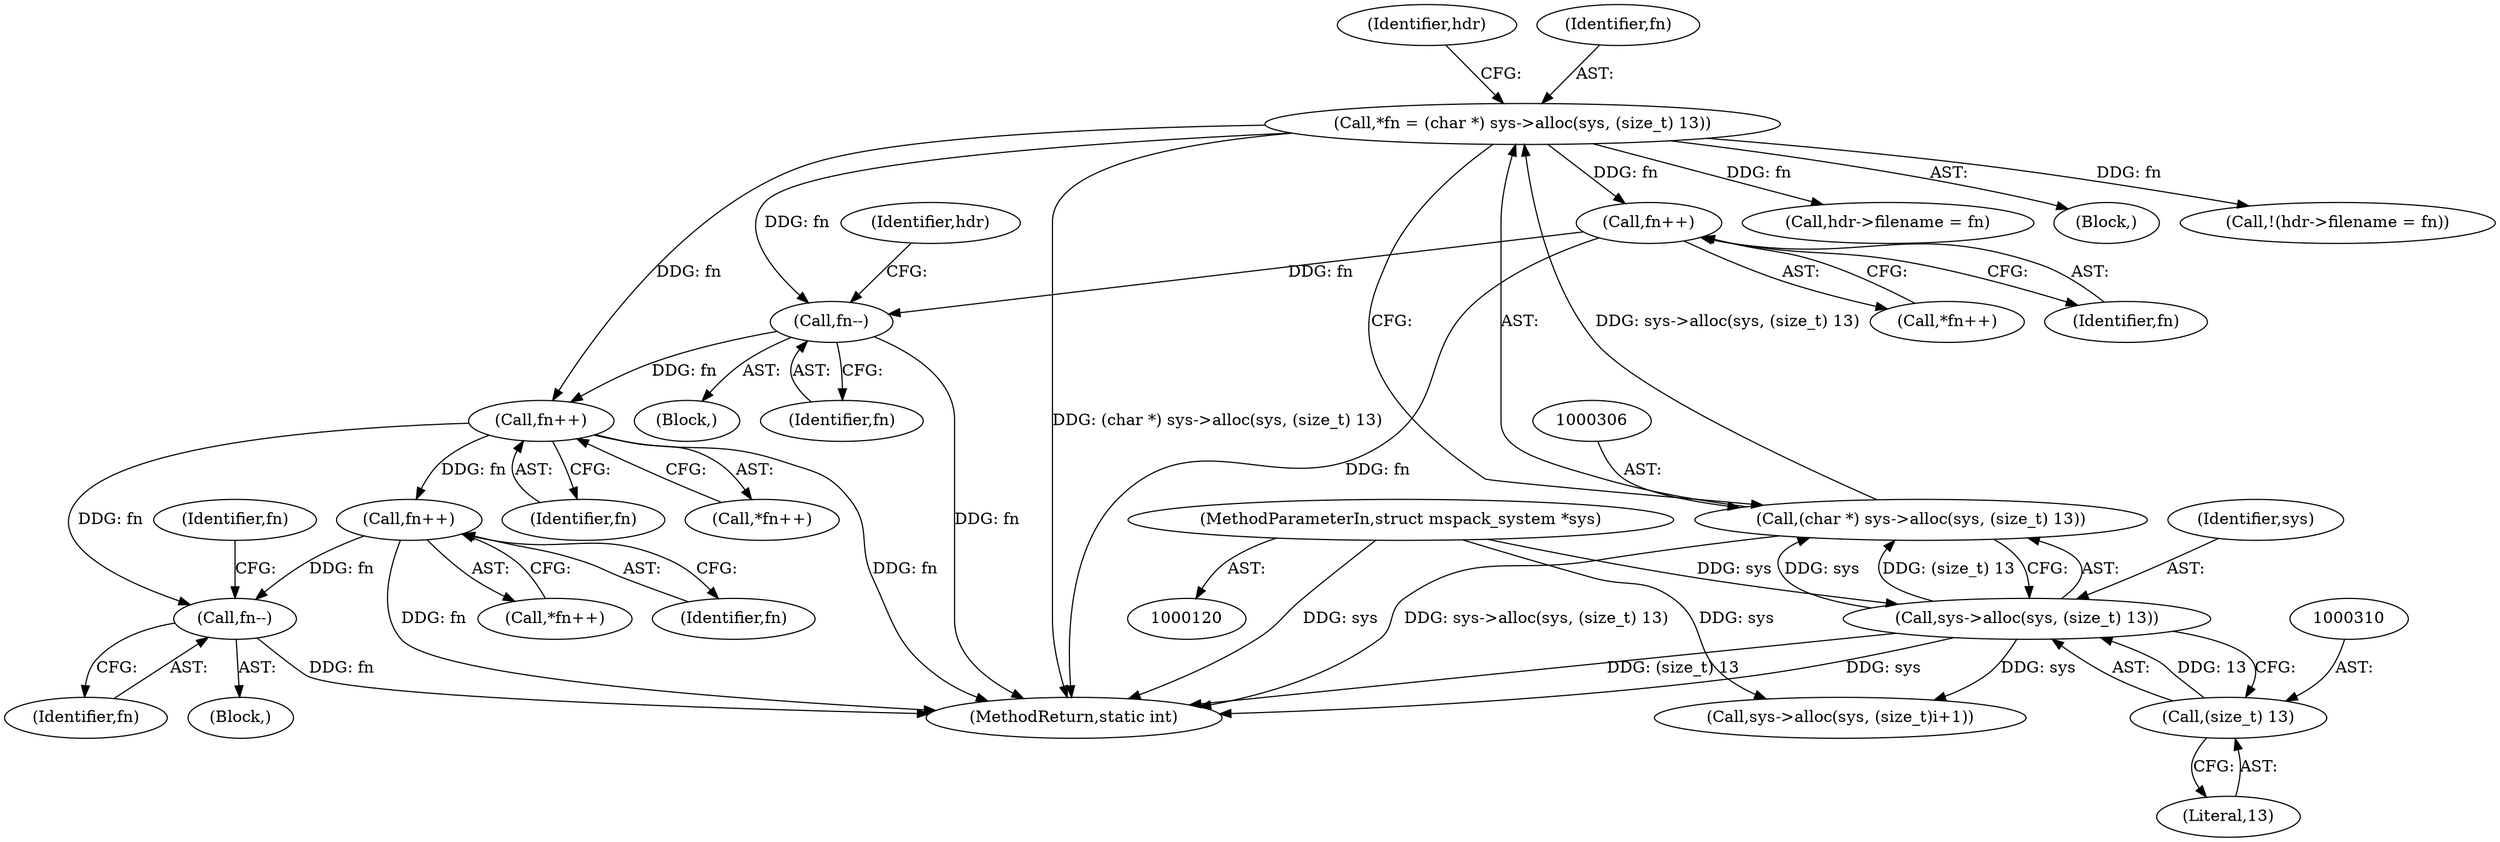 digraph "0_libmspack_0b0ef9344255ff5acfac6b7af09198ac9c9756c8@pointer" {
"1000427" [label="(Call,fn++)"];
"1000397" [label="(Call,fn++)"];
"1000386" [label="(Call,fn--)"];
"1000355" [label="(Call,fn++)"];
"1000303" [label="(Call,*fn = (char *) sys->alloc(sys, (size_t) 13))"];
"1000305" [label="(Call,(char *) sys->alloc(sys, (size_t) 13))"];
"1000307" [label="(Call,sys->alloc(sys, (size_t) 13))"];
"1000121" [label="(MethodParameterIn,struct mspack_system *sys)"];
"1000309" [label="(Call,(size_t) 13)"];
"1000458" [label="(Call,fn--)"];
"1000327" [label="(Block,)"];
"1000387" [label="(Identifier,fn)"];
"1000307" [label="(Call,sys->alloc(sys, (size_t) 13))"];
"1000355" [label="(Call,fn++)"];
"1000316" [label="(Identifier,hdr)"];
"1000427" [label="(Call,fn++)"];
"1000462" [label="(Identifier,fn)"];
"1000311" [label="(Literal,13)"];
"1000314" [label="(Call,hdr->filename = fn)"];
"1000398" [label="(Identifier,fn)"];
"1000386" [label="(Call,fn--)"];
"1000496" [label="(Call,sys->alloc(sys, (size_t)i+1))"];
"1000303" [label="(Call,*fn = (char *) sys->alloc(sys, (size_t) 13))"];
"1000458" [label="(Call,fn--)"];
"1000535" [label="(MethodReturn,static int)"];
"1000305" [label="(Call,(char *) sys->alloc(sys, (size_t) 13))"];
"1000309" [label="(Call,(size_t) 13)"];
"1000308" [label="(Identifier,sys)"];
"1000354" [label="(Call,*fn++)"];
"1000391" [label="(Identifier,hdr)"];
"1000396" [label="(Call,*fn++)"];
"1000300" [label="(Block,)"];
"1000304" [label="(Identifier,fn)"];
"1000397" [label="(Call,fn++)"];
"1000428" [label="(Identifier,fn)"];
"1000426" [label="(Call,*fn++)"];
"1000313" [label="(Call,!(hdr->filename = fn))"];
"1000356" [label="(Identifier,fn)"];
"1000394" [label="(Block,)"];
"1000459" [label="(Identifier,fn)"];
"1000121" [label="(MethodParameterIn,struct mspack_system *sys)"];
"1000427" -> "1000426"  [label="AST: "];
"1000427" -> "1000428"  [label="CFG: "];
"1000428" -> "1000427"  [label="AST: "];
"1000426" -> "1000427"  [label="CFG: "];
"1000427" -> "1000535"  [label="DDG: fn"];
"1000397" -> "1000427"  [label="DDG: fn"];
"1000427" -> "1000458"  [label="DDG: fn"];
"1000397" -> "1000396"  [label="AST: "];
"1000397" -> "1000398"  [label="CFG: "];
"1000398" -> "1000397"  [label="AST: "];
"1000396" -> "1000397"  [label="CFG: "];
"1000397" -> "1000535"  [label="DDG: fn"];
"1000386" -> "1000397"  [label="DDG: fn"];
"1000303" -> "1000397"  [label="DDG: fn"];
"1000397" -> "1000458"  [label="DDG: fn"];
"1000386" -> "1000327"  [label="AST: "];
"1000386" -> "1000387"  [label="CFG: "];
"1000387" -> "1000386"  [label="AST: "];
"1000391" -> "1000386"  [label="CFG: "];
"1000386" -> "1000535"  [label="DDG: fn"];
"1000355" -> "1000386"  [label="DDG: fn"];
"1000303" -> "1000386"  [label="DDG: fn"];
"1000355" -> "1000354"  [label="AST: "];
"1000355" -> "1000356"  [label="CFG: "];
"1000356" -> "1000355"  [label="AST: "];
"1000354" -> "1000355"  [label="CFG: "];
"1000355" -> "1000535"  [label="DDG: fn"];
"1000303" -> "1000355"  [label="DDG: fn"];
"1000303" -> "1000300"  [label="AST: "];
"1000303" -> "1000305"  [label="CFG: "];
"1000304" -> "1000303"  [label="AST: "];
"1000305" -> "1000303"  [label="AST: "];
"1000316" -> "1000303"  [label="CFG: "];
"1000303" -> "1000535"  [label="DDG: (char *) sys->alloc(sys, (size_t) 13)"];
"1000305" -> "1000303"  [label="DDG: sys->alloc(sys, (size_t) 13)"];
"1000303" -> "1000313"  [label="DDG: fn"];
"1000303" -> "1000314"  [label="DDG: fn"];
"1000305" -> "1000307"  [label="CFG: "];
"1000306" -> "1000305"  [label="AST: "];
"1000307" -> "1000305"  [label="AST: "];
"1000305" -> "1000535"  [label="DDG: sys->alloc(sys, (size_t) 13)"];
"1000307" -> "1000305"  [label="DDG: sys"];
"1000307" -> "1000305"  [label="DDG: (size_t) 13"];
"1000307" -> "1000309"  [label="CFG: "];
"1000308" -> "1000307"  [label="AST: "];
"1000309" -> "1000307"  [label="AST: "];
"1000307" -> "1000535"  [label="DDG: (size_t) 13"];
"1000307" -> "1000535"  [label="DDG: sys"];
"1000121" -> "1000307"  [label="DDG: sys"];
"1000309" -> "1000307"  [label="DDG: 13"];
"1000307" -> "1000496"  [label="DDG: sys"];
"1000121" -> "1000120"  [label="AST: "];
"1000121" -> "1000535"  [label="DDG: sys"];
"1000121" -> "1000496"  [label="DDG: sys"];
"1000309" -> "1000311"  [label="CFG: "];
"1000310" -> "1000309"  [label="AST: "];
"1000311" -> "1000309"  [label="AST: "];
"1000458" -> "1000394"  [label="AST: "];
"1000458" -> "1000459"  [label="CFG: "];
"1000459" -> "1000458"  [label="AST: "];
"1000462" -> "1000458"  [label="CFG: "];
"1000458" -> "1000535"  [label="DDG: fn"];
}
